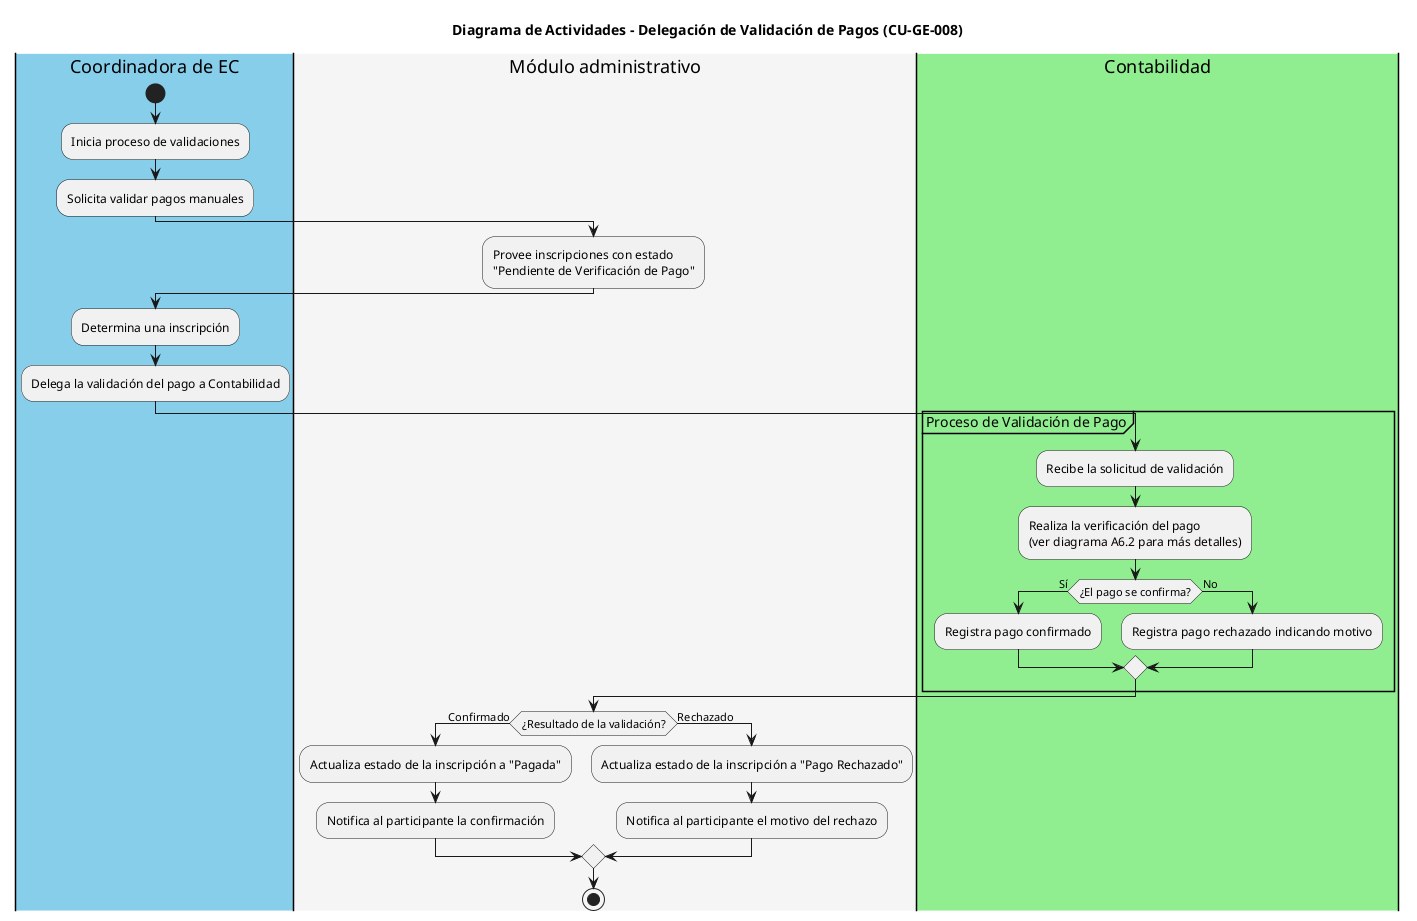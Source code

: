 @startuml CU-GE-008_Validacion_Pagos_General
title Diagrama de Actividades - Delegación de Validación de Pagos (CU-GE-008)

|#skyblue|Coordinadora de EC|
start
:Inicia proceso de validaciones;
:Solicita validar pagos manuales;

|#whitesmoke|Módulo administrativo|
:Provee inscripciones con estado
"Pendiente de Verificación de Pago";

|#skyblue|Coordinadora de EC|
:Determina una inscripción;
:Delega la validación del pago a Contabilidad;

|#lightgreen|Contabilidad|
partition "Proceso de Validación de Pago" {
    :Recibe la solicitud de validación;
    :Realiza la verificación del pago
    (ver diagrama A6.2 para más detalles);
    if (¿El pago se confirma?) then (Sí)
        :Registra pago confirmado;
    else (No)
        :Registra pago rechazado indicando motivo;
    endif
}

|#whitesmoke|Módulo administrativo|
if (¿Resultado de la validación?) then (Confirmado)
    :Actualiza estado de la inscripción a "Pagada";
    :Notifica al participante la confirmación;
else (Rechazado)
    :Actualiza estado de la inscripción a "Pago Rechazado";
    :Notifica al participante el motivo del rechazo;
endif

stop
@enduml

